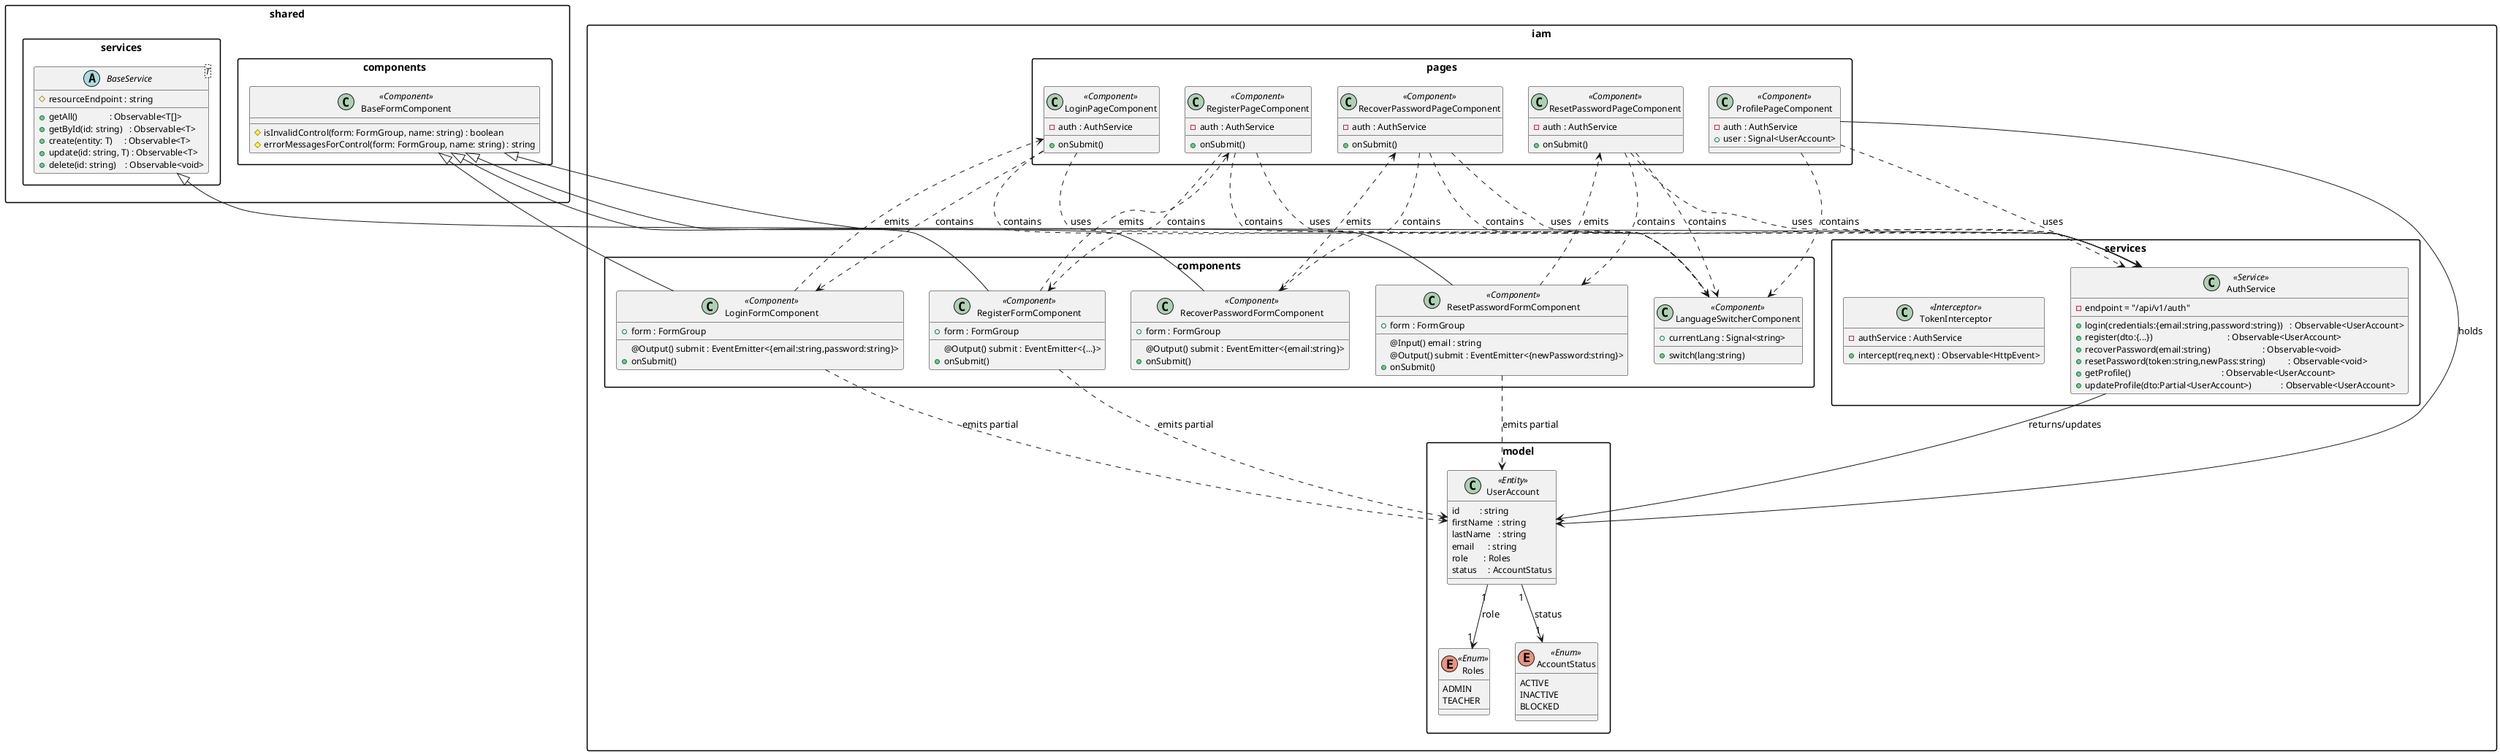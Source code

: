 @startuml Iam Frontend Class Diagram

skinparam classFontSize 14
skinparam classAttributeFontSize 12
skinparam packageStyle rectangle

package "shared" {
    package "services" {
        abstract class BaseService<T> {
            #resourceEndpoint : string
            +getAll()              : Observable<T[]>
            +getById(id: string)   : Observable<T>
            +create(entity: T)     : Observable<T>
            +update(id: string, T) : Observable<T>
            +delete(id: string)    : Observable<void>
        }
    }
    package "components" {
        class BaseFormComponent <<Component>> {
            #isInvalidControl(form: FormGroup, name: string) : boolean
            #errorMessagesForControl(form: FormGroup, name: string) : string
        }
    }
}

package "iam" {

    package "model" {
        enum Roles <<Enum>> {
            ADMIN
            TEACHER
        }
        enum AccountStatus <<Enum>> {
            ACTIVE
            INACTIVE
            BLOCKED
        }
        class UserAccount <<Entity>> {
            id         : string
            firstName  : string
            lastName   : string
            email      : string
            role       : Roles
            status     : AccountStatus
        }
    }

    package "services" {
        class AuthService <<Service>> extends shared.services.BaseService<iam.model.UserAccount> {
            -endpoint = "/api/v1/auth"
            +login(credentials:{email:string,password:string})   : Observable<UserAccount>
            +register(dto:{...})                                 : Observable<UserAccount>
            +recoverPassword(email:string)                       : Observable<void>
            +resetPassword(token:string,newPass:string)          : Observable<void>
            +getProfile()                                        : Observable<UserAccount>
            +updateProfile(dto:Partial<UserAccount>)             : Observable<UserAccount>
        }

        class TokenInterceptor <<Interceptor>> {
            -authService : AuthService
            +intercept(req,next) : Observable<HttpEvent>
        }
    }

    package "components" {
        class LoginFormComponent          <<Component>> extends shared.components.BaseFormComponent {
            +form : FormGroup
            @Output() submit : EventEmitter<{email:string,password:string}>
            +onSubmit()
        }
        class RegisterFormComponent       <<Component>> extends shared.components.BaseFormComponent {
            +form : FormGroup
            @Output() submit : EventEmitter<{...}>
            +onSubmit()
        }
        class RecoverPasswordFormComponent<<Component>> extends shared.components.BaseFormComponent {
            +form : FormGroup
            @Output() submit : EventEmitter<{email:string}>
            +onSubmit()
        }
        class ResetPasswordFormComponent  <<Component>> extends shared.components.BaseFormComponent {
            @Input() email : string
            +form : FormGroup
            @Output() submit : EventEmitter<{newPassword:string}>
            +onSubmit()
        }
        class LanguageSwitcherComponent <<Component>> {
            +currentLang : Signal<string>
            +switch(lang:string)
        }
    }

package "pages" {
    class LoginPageComponent <<Component>> {
        -auth : AuthService
        +onSubmit()
    }

    class RegisterPageComponent <<Component>> {
        -auth : AuthService
        +onSubmit()
    }

    class RecoverPasswordPageComponent <<Component>> {
        -auth : AuthService
        +onSubmit()
    }

    class ResetPasswordPageComponent <<Component>> {
        -auth : AuthService
        +onSubmit()
    }

    class ProfilePageComponent <<Component>> {
        -auth : AuthService
        +user : Signal<UserAccount>
    }
}
}

iam.pages.LoginPageComponent           ..> iam.components.LoginFormComponent          : contains
iam.pages.RegisterPageComponent        ..> iam.components.RegisterFormComponent       : contains
iam.pages.RecoverPasswordPageComponent ..> iam.components.RecoverPasswordFormComponent: contains
iam.pages.ResetPasswordPageComponent   ..> iam.components.ResetPasswordFormComponent  : contains

' Relaciones entre páginas y LanguageSwitcher
iam.pages.LoginPageComponent           ..> iam.components.LanguageSwitcherComponent : contains
iam.pages.RegisterPageComponent        ..> iam.components.LanguageSwitcherComponent : contains
iam.pages.RecoverPasswordPageComponent ..> iam.components.LanguageSwitcherComponent : contains
iam.pages.ResetPasswordPageComponent   ..> iam.components.LanguageSwitcherComponent : contains
iam.pages.ProfilePageComponent         ..> iam.components.LanguageSwitcherComponent : contains

' Relaciones entre páginas y AuthService
iam.pages.LoginPageComponent           ..> iam.services.AuthService : uses
iam.pages.RegisterPageComponent        ..> iam.services.AuthService : uses
iam.pages.RecoverPasswordPageComponent ..> iam.services.AuthService : uses
iam.pages.ResetPasswordPageComponent   ..> iam.services.AuthService : uses
iam.pages.ProfilePageComponent         ..> iam.services.AuthService : uses

' Relaciones de eventos IAM components
iam.components.LoginFormComponent            ..> iam.pages.LoginPageComponent           : emits
iam.components.RegisterFormComponent         ..> iam.pages.RegisterPageComponent        : emits
iam.components.RecoverPasswordFormComponent  ..> iam.pages.RecoverPasswordPageComponent: emits
iam.components.ResetPasswordFormComponent    ..> iam.pages.ResetPasswordPageComponent  : emits

' Relaciones de eventos Enums
iam.model.UserAccount "1" --> "1" iam.model.Roles : role
iam.model.UserAccount "1" --> "1" iam.model.AccountStatus : status


' Relaciones de UserAccount
iam.services.AuthService --> iam.model.UserAccount : returns/updates
iam.pages.ProfilePageComponent --> iam.model.UserAccount : holds
iam.components.LoginFormComponent ..> iam.model.UserAccount : emits partial
iam.components.RegisterFormComponent ..> iam.model.UserAccount : emits partial
iam.components.ResetPasswordFormComponent ..> iam.model.UserAccount : emits partial

@enduml
